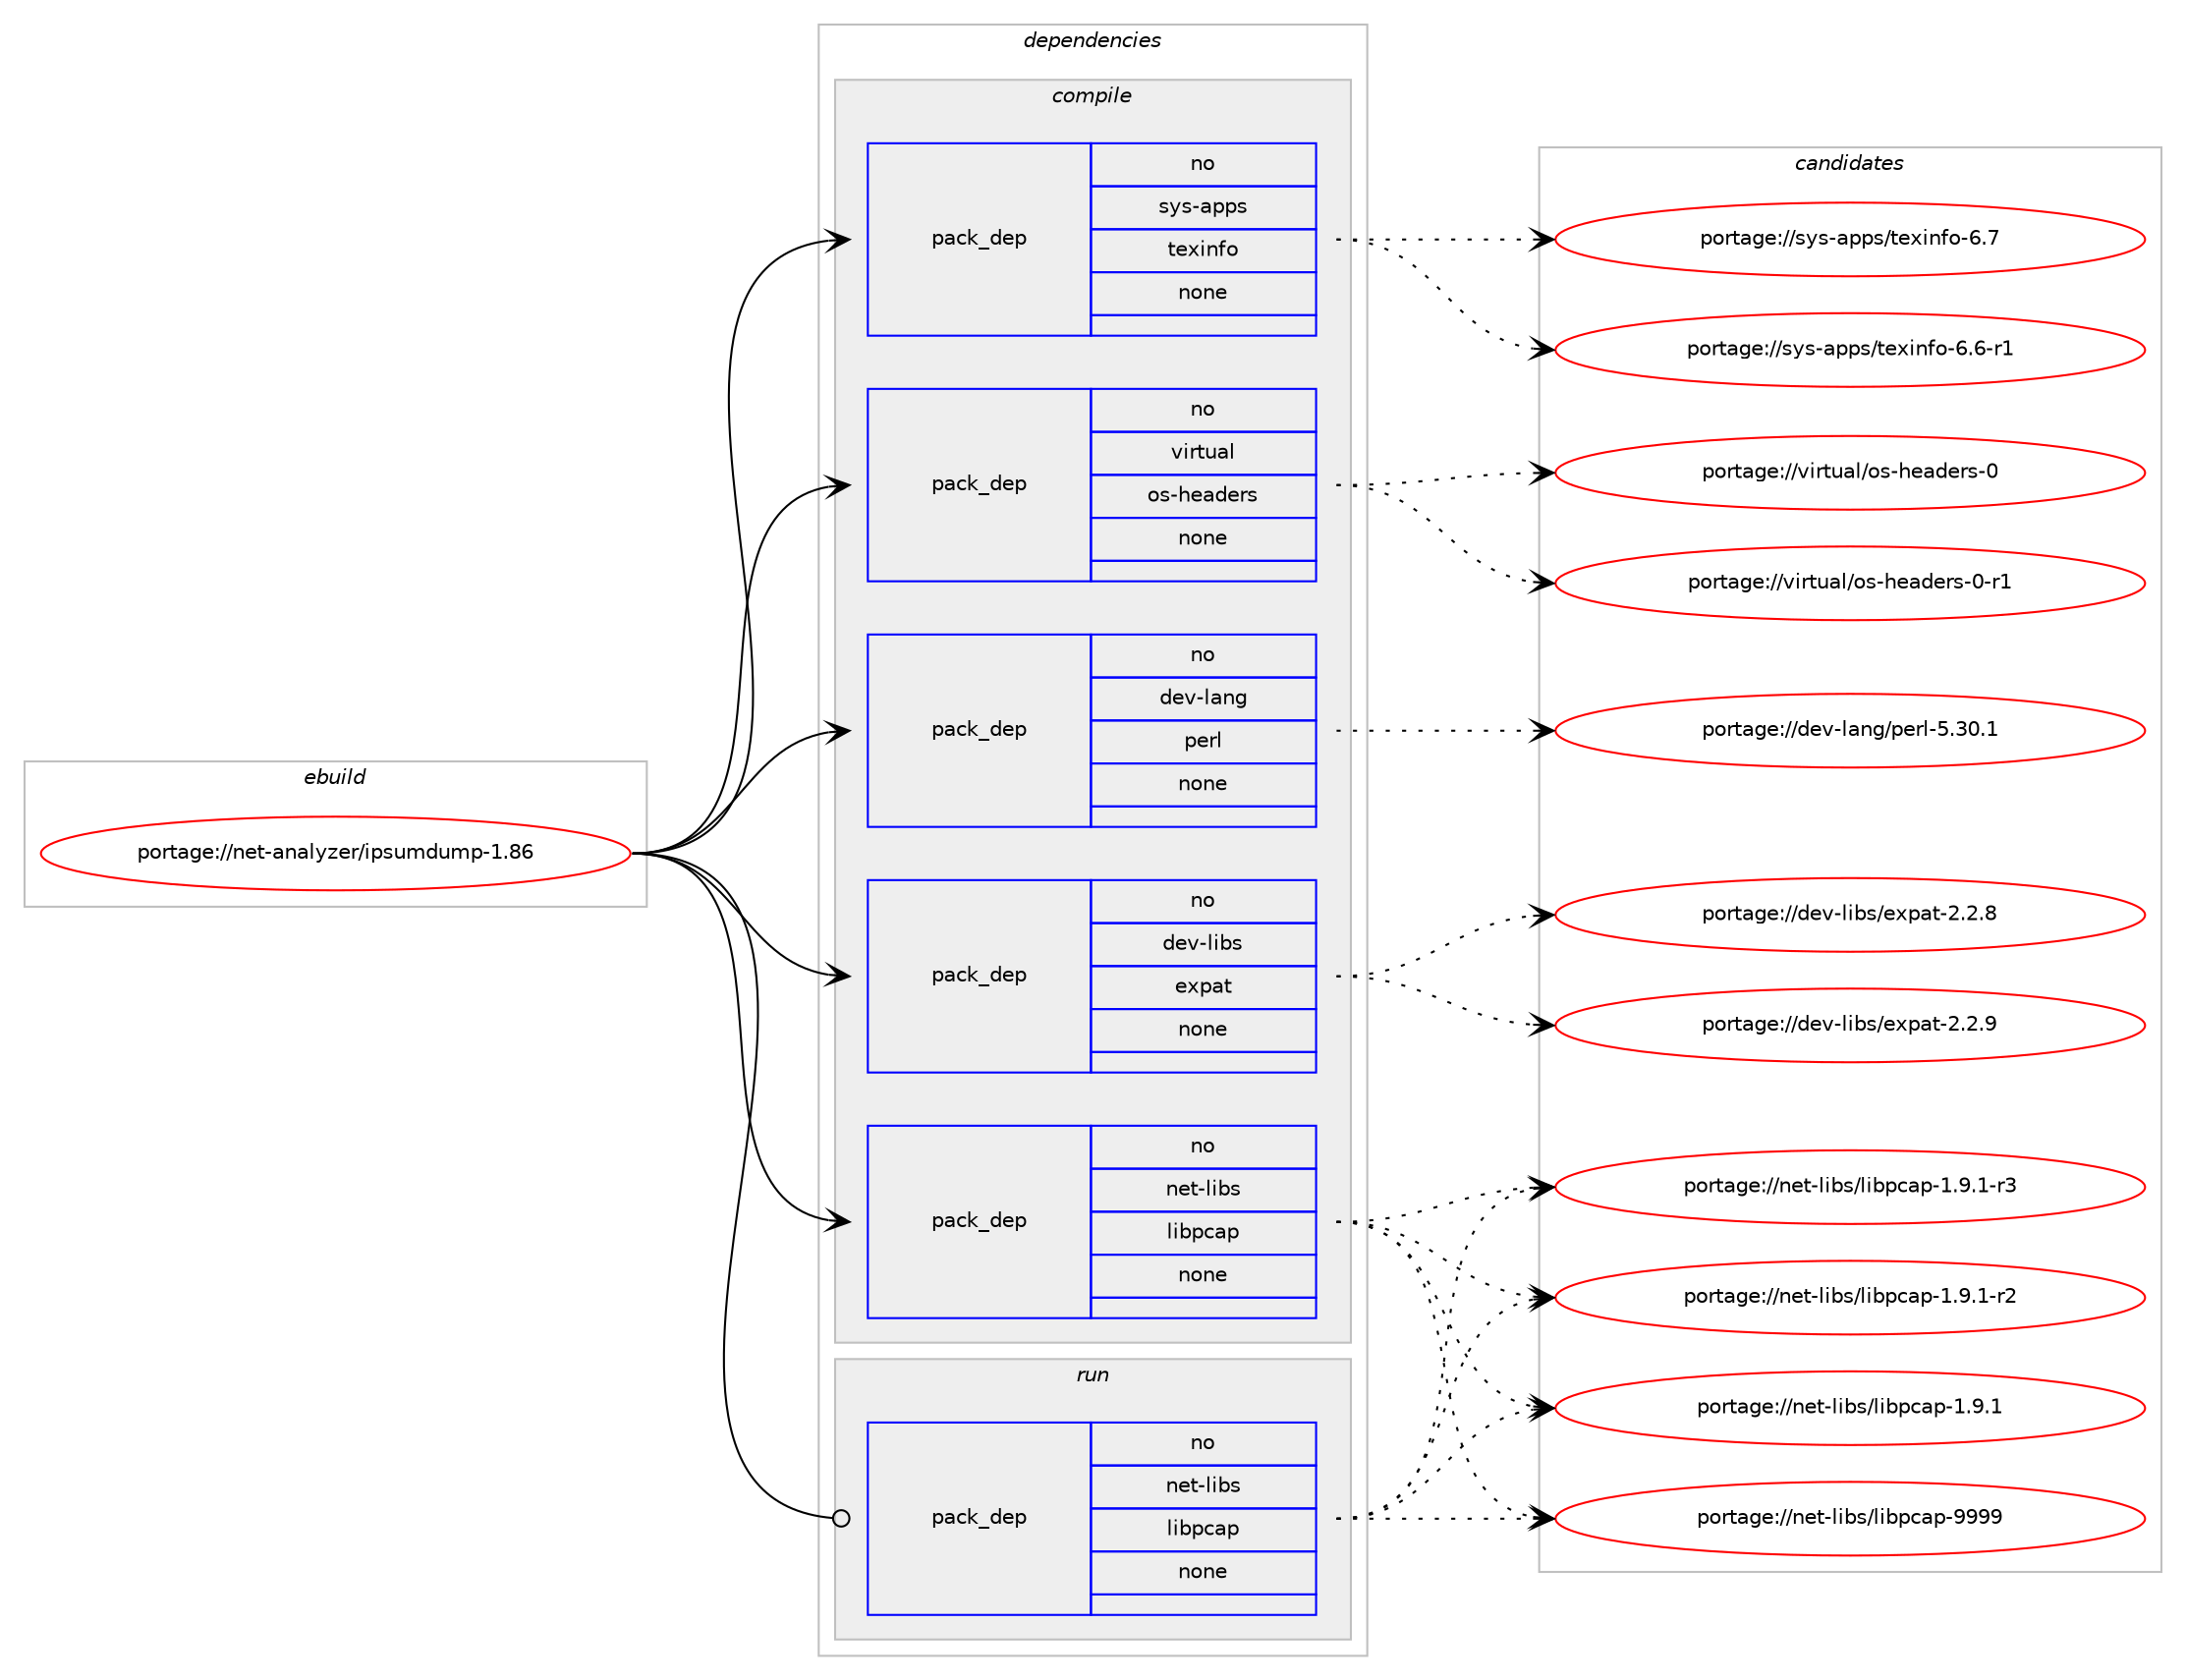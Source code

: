 digraph prolog {

# *************
# Graph options
# *************

newrank=true;
concentrate=true;
compound=true;
graph [rankdir=LR,fontname=Helvetica,fontsize=10,ranksep=1.5];#, ranksep=2.5, nodesep=0.2];
edge  [arrowhead=vee];
node  [fontname=Helvetica,fontsize=10];

# **********
# The ebuild
# **********

subgraph cluster_leftcol {
color=gray;
rank=same;
label=<<i>ebuild</i>>;
id [label="portage://net-analyzer/ipsumdump-1.86", color=red, width=4, href="../net-analyzer/ipsumdump-1.86.svg"];
}

# ****************
# The dependencies
# ****************

subgraph cluster_midcol {
color=gray;
label=<<i>dependencies</i>>;
subgraph cluster_compile {
fillcolor="#eeeeee";
style=filled;
label=<<i>compile</i>>;
subgraph pack22392 {
dependency27727 [label=<<TABLE BORDER="0" CELLBORDER="1" CELLSPACING="0" CELLPADDING="4" WIDTH="220"><TR><TD ROWSPAN="6" CELLPADDING="30">pack_dep</TD></TR><TR><TD WIDTH="110">no</TD></TR><TR><TD>dev-lang</TD></TR><TR><TD>perl</TD></TR><TR><TD>none</TD></TR><TR><TD></TD></TR></TABLE>>, shape=none, color=blue];
}
id:e -> dependency27727:w [weight=20,style="solid",arrowhead="vee"];
subgraph pack22393 {
dependency27728 [label=<<TABLE BORDER="0" CELLBORDER="1" CELLSPACING="0" CELLPADDING="4" WIDTH="220"><TR><TD ROWSPAN="6" CELLPADDING="30">pack_dep</TD></TR><TR><TD WIDTH="110">no</TD></TR><TR><TD>dev-libs</TD></TR><TR><TD>expat</TD></TR><TR><TD>none</TD></TR><TR><TD></TD></TR></TABLE>>, shape=none, color=blue];
}
id:e -> dependency27728:w [weight=20,style="solid",arrowhead="vee"];
subgraph pack22394 {
dependency27729 [label=<<TABLE BORDER="0" CELLBORDER="1" CELLSPACING="0" CELLPADDING="4" WIDTH="220"><TR><TD ROWSPAN="6" CELLPADDING="30">pack_dep</TD></TR><TR><TD WIDTH="110">no</TD></TR><TR><TD>net-libs</TD></TR><TR><TD>libpcap</TD></TR><TR><TD>none</TD></TR><TR><TD></TD></TR></TABLE>>, shape=none, color=blue];
}
id:e -> dependency27729:w [weight=20,style="solid",arrowhead="vee"];
subgraph pack22395 {
dependency27730 [label=<<TABLE BORDER="0" CELLBORDER="1" CELLSPACING="0" CELLPADDING="4" WIDTH="220"><TR><TD ROWSPAN="6" CELLPADDING="30">pack_dep</TD></TR><TR><TD WIDTH="110">no</TD></TR><TR><TD>sys-apps</TD></TR><TR><TD>texinfo</TD></TR><TR><TD>none</TD></TR><TR><TD></TD></TR></TABLE>>, shape=none, color=blue];
}
id:e -> dependency27730:w [weight=20,style="solid",arrowhead="vee"];
subgraph pack22396 {
dependency27731 [label=<<TABLE BORDER="0" CELLBORDER="1" CELLSPACING="0" CELLPADDING="4" WIDTH="220"><TR><TD ROWSPAN="6" CELLPADDING="30">pack_dep</TD></TR><TR><TD WIDTH="110">no</TD></TR><TR><TD>virtual</TD></TR><TR><TD>os-headers</TD></TR><TR><TD>none</TD></TR><TR><TD></TD></TR></TABLE>>, shape=none, color=blue];
}
id:e -> dependency27731:w [weight=20,style="solid",arrowhead="vee"];
}
subgraph cluster_compileandrun {
fillcolor="#eeeeee";
style=filled;
label=<<i>compile and run</i>>;
}
subgraph cluster_run {
fillcolor="#eeeeee";
style=filled;
label=<<i>run</i>>;
subgraph pack22397 {
dependency27732 [label=<<TABLE BORDER="0" CELLBORDER="1" CELLSPACING="0" CELLPADDING="4" WIDTH="220"><TR><TD ROWSPAN="6" CELLPADDING="30">pack_dep</TD></TR><TR><TD WIDTH="110">no</TD></TR><TR><TD>net-libs</TD></TR><TR><TD>libpcap</TD></TR><TR><TD>none</TD></TR><TR><TD></TD></TR></TABLE>>, shape=none, color=blue];
}
id:e -> dependency27732:w [weight=20,style="solid",arrowhead="odot"];
}
}

# **************
# The candidates
# **************

subgraph cluster_choices {
rank=same;
color=gray;
label=<<i>candidates</i>>;

subgraph choice22392 {
color=black;
nodesep=1;
choice10010111845108971101034711210111410845534651484649 [label="portage://dev-lang/perl-5.30.1", color=red, width=4,href="../dev-lang/perl-5.30.1.svg"];
dependency27727:e -> choice10010111845108971101034711210111410845534651484649:w [style=dotted,weight="100"];
}
subgraph choice22393 {
color=black;
nodesep=1;
choice10010111845108105981154710112011297116455046504657 [label="portage://dev-libs/expat-2.2.9", color=red, width=4,href="../dev-libs/expat-2.2.9.svg"];
choice10010111845108105981154710112011297116455046504656 [label="portage://dev-libs/expat-2.2.8", color=red, width=4,href="../dev-libs/expat-2.2.8.svg"];
dependency27728:e -> choice10010111845108105981154710112011297116455046504657:w [style=dotted,weight="100"];
dependency27728:e -> choice10010111845108105981154710112011297116455046504656:w [style=dotted,weight="100"];
}
subgraph choice22394 {
color=black;
nodesep=1;
choice1101011164510810598115471081059811299971124557575757 [label="portage://net-libs/libpcap-9999", color=red, width=4,href="../net-libs/libpcap-9999.svg"];
choice1101011164510810598115471081059811299971124549465746494511451 [label="portage://net-libs/libpcap-1.9.1-r3", color=red, width=4,href="../net-libs/libpcap-1.9.1-r3.svg"];
choice1101011164510810598115471081059811299971124549465746494511450 [label="portage://net-libs/libpcap-1.9.1-r2", color=red, width=4,href="../net-libs/libpcap-1.9.1-r2.svg"];
choice110101116451081059811547108105981129997112454946574649 [label="portage://net-libs/libpcap-1.9.1", color=red, width=4,href="../net-libs/libpcap-1.9.1.svg"];
dependency27729:e -> choice1101011164510810598115471081059811299971124557575757:w [style=dotted,weight="100"];
dependency27729:e -> choice1101011164510810598115471081059811299971124549465746494511451:w [style=dotted,weight="100"];
dependency27729:e -> choice1101011164510810598115471081059811299971124549465746494511450:w [style=dotted,weight="100"];
dependency27729:e -> choice110101116451081059811547108105981129997112454946574649:w [style=dotted,weight="100"];
}
subgraph choice22395 {
color=black;
nodesep=1;
choice11512111545971121121154711610112010511010211145544655 [label="portage://sys-apps/texinfo-6.7", color=red, width=4,href="../sys-apps/texinfo-6.7.svg"];
choice115121115459711211211547116101120105110102111455446544511449 [label="portage://sys-apps/texinfo-6.6-r1", color=red, width=4,href="../sys-apps/texinfo-6.6-r1.svg"];
dependency27730:e -> choice11512111545971121121154711610112010511010211145544655:w [style=dotted,weight="100"];
dependency27730:e -> choice115121115459711211211547116101120105110102111455446544511449:w [style=dotted,weight="100"];
}
subgraph choice22396 {
color=black;
nodesep=1;
choice1181051141161179710847111115451041019710010111411545484511449 [label="portage://virtual/os-headers-0-r1", color=red, width=4,href="../virtual/os-headers-0-r1.svg"];
choice118105114116117971084711111545104101971001011141154548 [label="portage://virtual/os-headers-0", color=red, width=4,href="../virtual/os-headers-0.svg"];
dependency27731:e -> choice1181051141161179710847111115451041019710010111411545484511449:w [style=dotted,weight="100"];
dependency27731:e -> choice118105114116117971084711111545104101971001011141154548:w [style=dotted,weight="100"];
}
subgraph choice22397 {
color=black;
nodesep=1;
choice1101011164510810598115471081059811299971124557575757 [label="portage://net-libs/libpcap-9999", color=red, width=4,href="../net-libs/libpcap-9999.svg"];
choice1101011164510810598115471081059811299971124549465746494511451 [label="portage://net-libs/libpcap-1.9.1-r3", color=red, width=4,href="../net-libs/libpcap-1.9.1-r3.svg"];
choice1101011164510810598115471081059811299971124549465746494511450 [label="portage://net-libs/libpcap-1.9.1-r2", color=red, width=4,href="../net-libs/libpcap-1.9.1-r2.svg"];
choice110101116451081059811547108105981129997112454946574649 [label="portage://net-libs/libpcap-1.9.1", color=red, width=4,href="../net-libs/libpcap-1.9.1.svg"];
dependency27732:e -> choice1101011164510810598115471081059811299971124557575757:w [style=dotted,weight="100"];
dependency27732:e -> choice1101011164510810598115471081059811299971124549465746494511451:w [style=dotted,weight="100"];
dependency27732:e -> choice1101011164510810598115471081059811299971124549465746494511450:w [style=dotted,weight="100"];
dependency27732:e -> choice110101116451081059811547108105981129997112454946574649:w [style=dotted,weight="100"];
}
}

}
